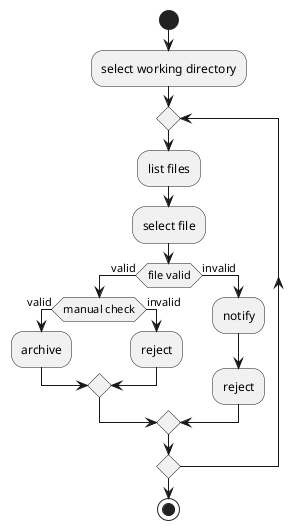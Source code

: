 @startuml

start

:select working directory;

repeat
  :list files;
  :select file;
  if (file valid) then (valid)
    if (manual check) then (valid)
      :archive;
    else (invalid)
      :reject;
    endif
  else (invalid)
    :notify;
    :reject;
  endif
repeat while

stop

@enduml
